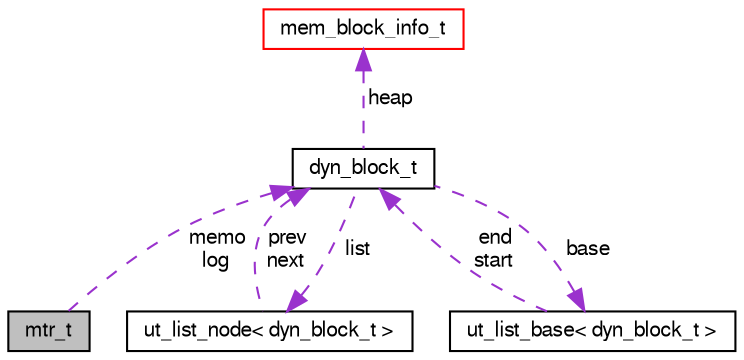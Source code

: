 digraph "mtr_t"
{
  bgcolor="transparent";
  edge [fontname="FreeSans",fontsize="10",labelfontname="FreeSans",labelfontsize="10"];
  node [fontname="FreeSans",fontsize="10",shape=record];
  Node1 [label="mtr_t",height=0.2,width=0.4,color="black", fillcolor="grey75", style="filled" fontcolor="black"];
  Node2 -> Node1 [dir="back",color="darkorchid3",fontsize="10",style="dashed",label=" memo\nlog" ,fontname="FreeSans"];
  Node2 [label="dyn_block_t",height=0.2,width=0.4,color="black",URL="$structdyn__block__t.html",tooltip="A block in a dynamically allocated array. NOTE! Do not access the fields of the struct directly: the ..."];
  Node3 -> Node2 [dir="back",color="darkorchid3",fontsize="10",style="dashed",label=" heap" ,fontname="FreeSans"];
  Node3 [label="mem_block_info_t",height=0.2,width=0.4,color="red",URL="$structmem__block__info__t.html"];
  Node4 -> Node2 [dir="back",color="darkorchid3",fontsize="10",style="dashed",label=" list" ,fontname="FreeSans"];
  Node4 [label="ut_list_node\< dyn_block_t \>",height=0.2,width=0.4,color="black",URL="$structut__list__node.html"];
  Node2 -> Node4 [dir="back",color="darkorchid3",fontsize="10",style="dashed",label=" prev\nnext" ,fontname="FreeSans"];
  Node5 -> Node2 [dir="back",color="darkorchid3",fontsize="10",style="dashed",label=" base" ,fontname="FreeSans"];
  Node5 [label="ut_list_base\< dyn_block_t \>",height=0.2,width=0.4,color="black",URL="$structut__list__base.html"];
  Node2 -> Node5 [dir="back",color="darkorchid3",fontsize="10",style="dashed",label=" end\nstart" ,fontname="FreeSans"];
}
